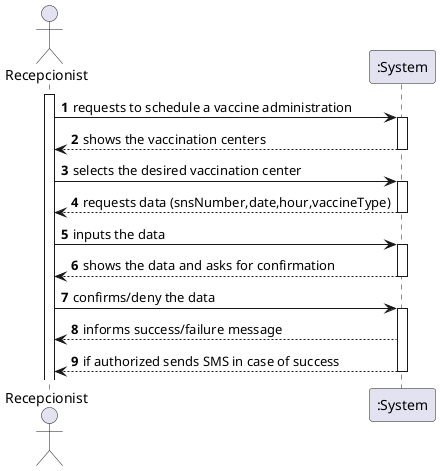 @startuml
'https://plantuml.com/sequence-diagram

autonumber

actor "Recepcionist" as user

activate user

user -> ":System" :requests to schedule a vaccine administration
activate ":System"
":System" --> user :shows the vaccination centers
deactivate ":System"

user -> ":System": selects the desired vaccination center

activate ":System"
":System" --> user : requests data (snsNumber,date,hour,vaccineType)
deactivate ":System"
user -> ":System" : inputs the data

activate ":System"
":System" --> user: shows the data and asks for confirmation
deactivate ":System"

user -> ":System" : confirms/deny the data

activate ":System"
":System" --> user : informs success/failure message
":System" --> user : if authorized sends SMS in case of success
deactivate ":System"

@enduml